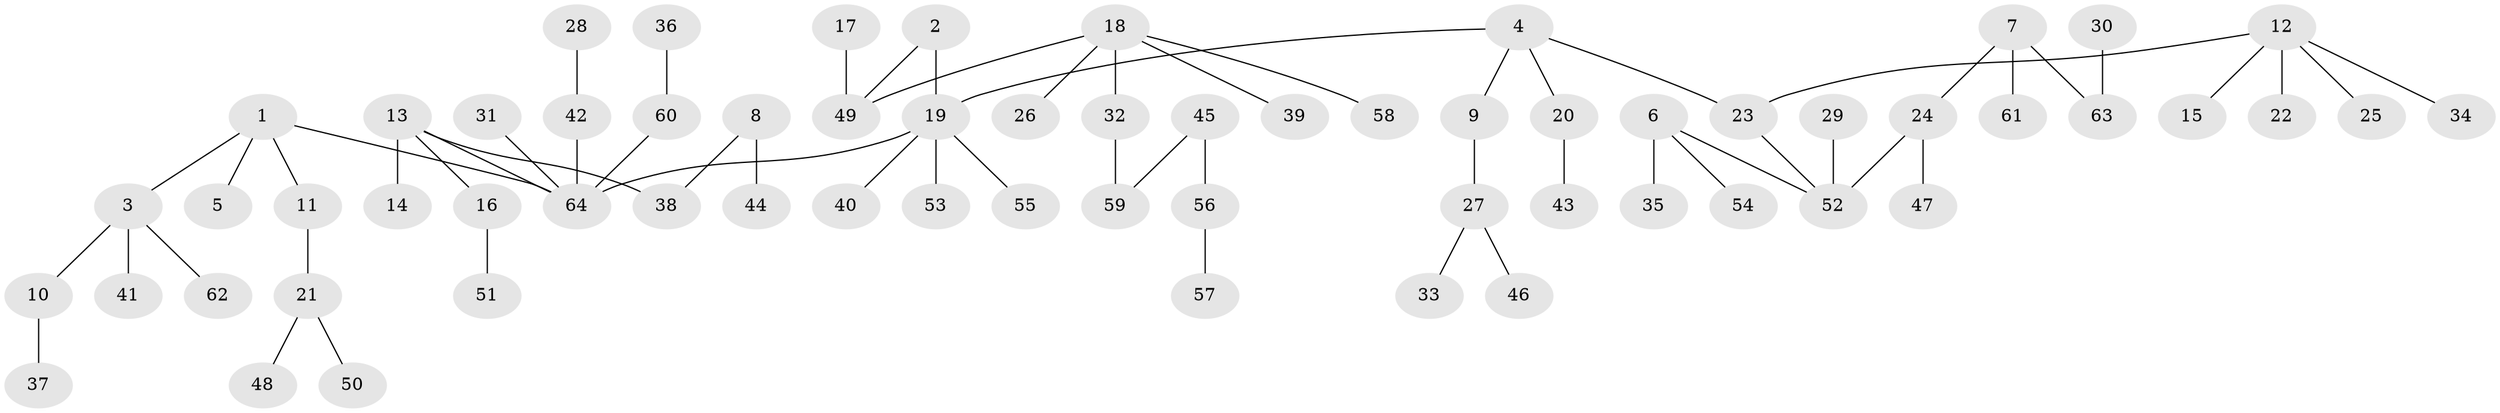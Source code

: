 // original degree distribution, {4: 0.06666666666666667, 7: 0.022222222222222223, 2: 0.23333333333333334, 5: 0.03333333333333333, 3: 0.1111111111111111, 1: 0.5222222222222223, 6: 0.011111111111111112}
// Generated by graph-tools (version 1.1) at 2025/37/03/04/25 23:37:21]
// undirected, 64 vertices, 63 edges
graph export_dot {
  node [color=gray90,style=filled];
  1;
  2;
  3;
  4;
  5;
  6;
  7;
  8;
  9;
  10;
  11;
  12;
  13;
  14;
  15;
  16;
  17;
  18;
  19;
  20;
  21;
  22;
  23;
  24;
  25;
  26;
  27;
  28;
  29;
  30;
  31;
  32;
  33;
  34;
  35;
  36;
  37;
  38;
  39;
  40;
  41;
  42;
  43;
  44;
  45;
  46;
  47;
  48;
  49;
  50;
  51;
  52;
  53;
  54;
  55;
  56;
  57;
  58;
  59;
  60;
  61;
  62;
  63;
  64;
  1 -- 3 [weight=1.0];
  1 -- 5 [weight=1.0];
  1 -- 11 [weight=1.0];
  1 -- 64 [weight=1.0];
  2 -- 19 [weight=1.0];
  2 -- 49 [weight=1.0];
  3 -- 10 [weight=1.0];
  3 -- 41 [weight=1.0];
  3 -- 62 [weight=1.0];
  4 -- 9 [weight=1.0];
  4 -- 19 [weight=1.0];
  4 -- 20 [weight=1.0];
  4 -- 23 [weight=1.0];
  6 -- 35 [weight=1.0];
  6 -- 52 [weight=1.0];
  6 -- 54 [weight=1.0];
  7 -- 24 [weight=1.0];
  7 -- 61 [weight=1.0];
  7 -- 63 [weight=1.0];
  8 -- 38 [weight=1.0];
  8 -- 44 [weight=1.0];
  9 -- 27 [weight=1.0];
  10 -- 37 [weight=1.0];
  11 -- 21 [weight=1.0];
  12 -- 15 [weight=1.0];
  12 -- 22 [weight=1.0];
  12 -- 23 [weight=1.0];
  12 -- 25 [weight=1.0];
  12 -- 34 [weight=1.0];
  13 -- 14 [weight=1.0];
  13 -- 16 [weight=1.0];
  13 -- 38 [weight=1.0];
  13 -- 64 [weight=1.0];
  16 -- 51 [weight=1.0];
  17 -- 49 [weight=1.0];
  18 -- 26 [weight=1.0];
  18 -- 32 [weight=1.0];
  18 -- 39 [weight=1.0];
  18 -- 49 [weight=1.0];
  18 -- 58 [weight=1.0];
  19 -- 40 [weight=1.0];
  19 -- 53 [weight=1.0];
  19 -- 55 [weight=1.0];
  19 -- 64 [weight=1.0];
  20 -- 43 [weight=1.0];
  21 -- 48 [weight=1.0];
  21 -- 50 [weight=1.0];
  23 -- 52 [weight=1.0];
  24 -- 47 [weight=1.0];
  24 -- 52 [weight=1.0];
  27 -- 33 [weight=1.0];
  27 -- 46 [weight=1.0];
  28 -- 42 [weight=1.0];
  29 -- 52 [weight=1.0];
  30 -- 63 [weight=1.0];
  31 -- 64 [weight=1.0];
  32 -- 59 [weight=1.0];
  36 -- 60 [weight=1.0];
  42 -- 64 [weight=1.0];
  45 -- 56 [weight=1.0];
  45 -- 59 [weight=1.0];
  56 -- 57 [weight=1.0];
  60 -- 64 [weight=1.0];
}
